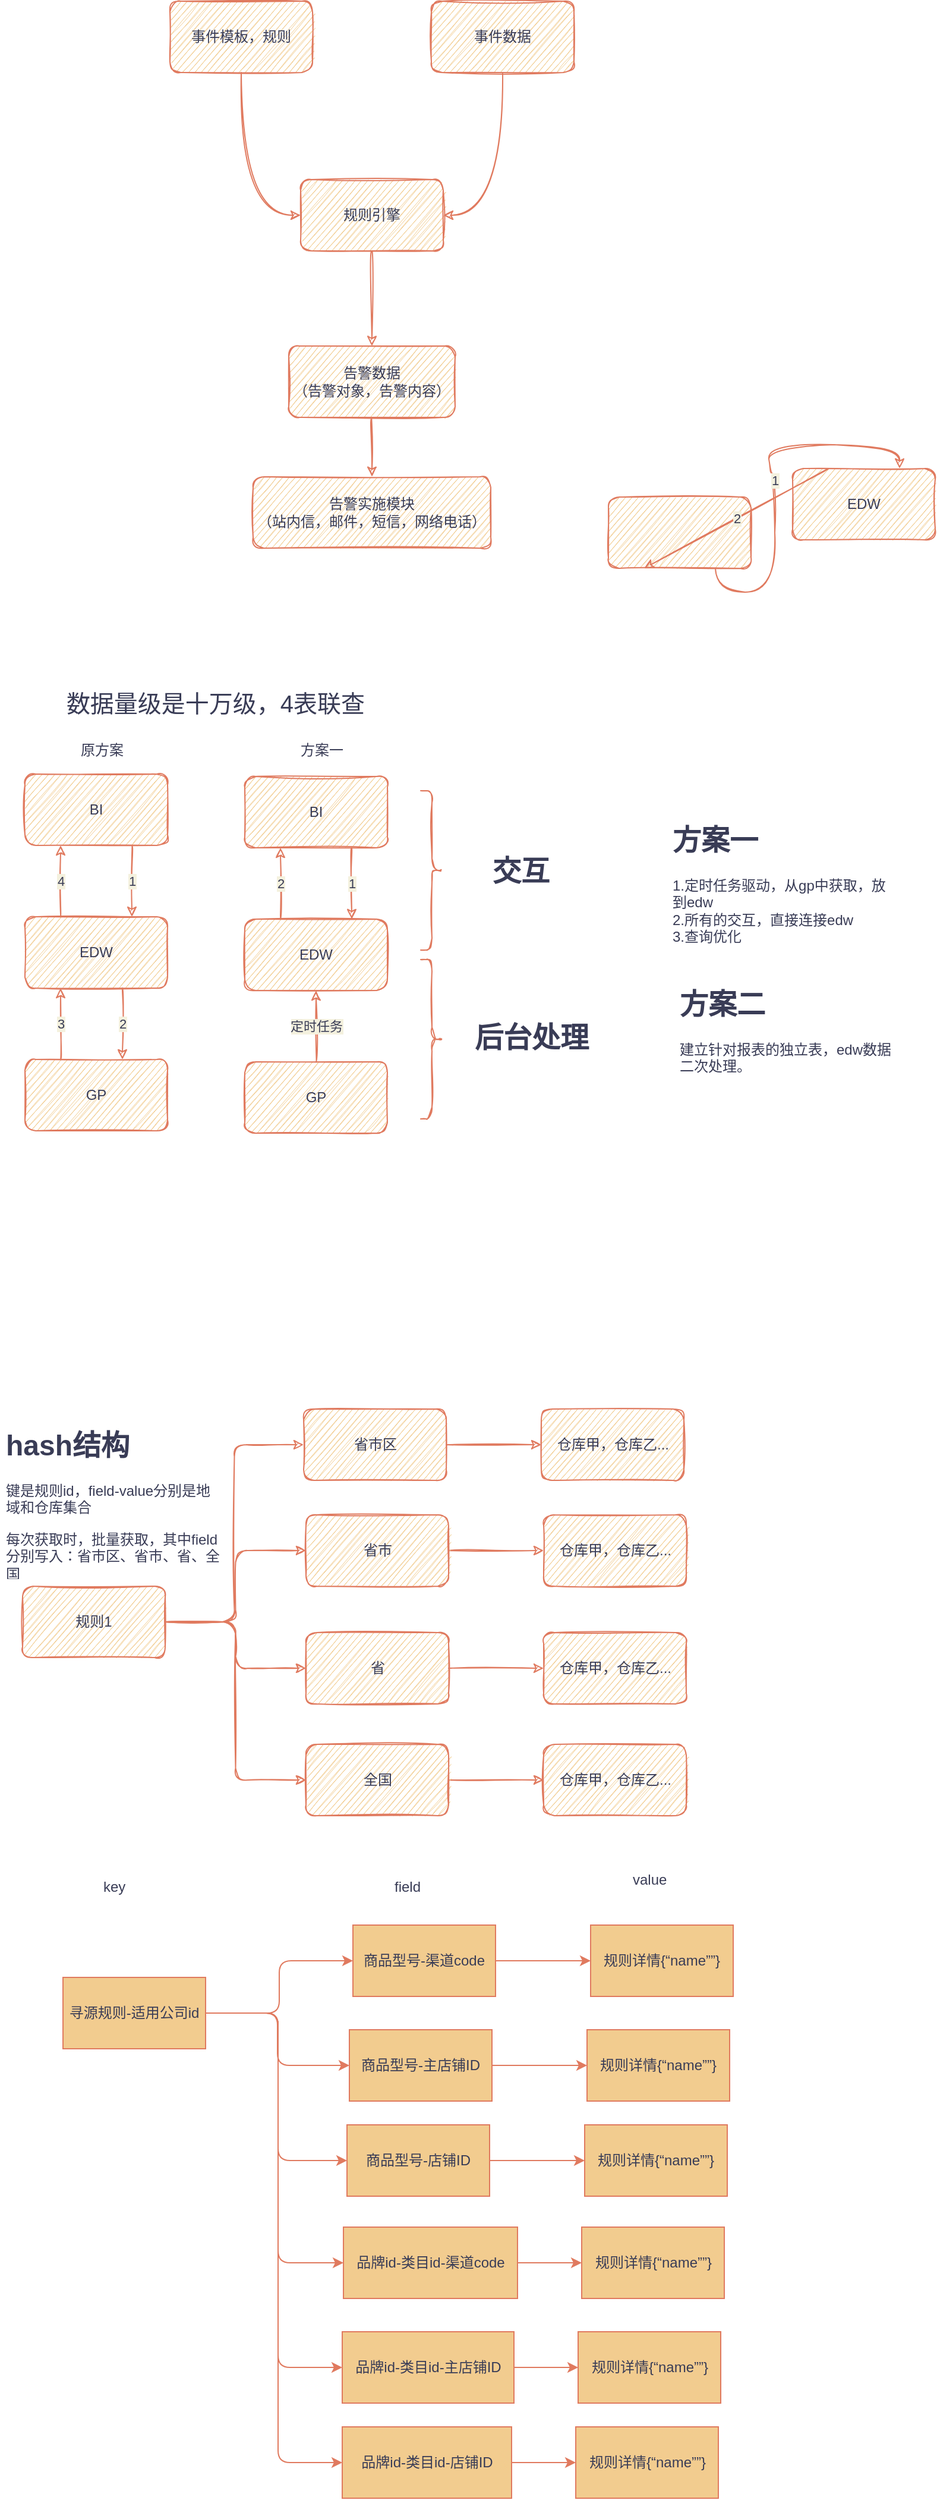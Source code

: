 <mxfile version="17.2.5" type="github"><diagram id="f7mvVDwatXp5H3-pYZ2H" name="Page-1"><mxGraphModel dx="1422" dy="794" grid="0" gridSize="10" guides="1" tooltips="1" connect="1" arrows="1" fold="1" page="0" pageScale="1" pageWidth="1169" pageHeight="827" background="none" math="0" shadow="0"><root><mxCell id="0"/><mxCell id="1" parent="0"/><mxCell id="0oY1bfBEPUNpBLDCL-Cd-3" value="" style="edgeStyle=orthogonalEdgeStyle;rounded=1;orthogonalLoop=1;jettySize=auto;html=1;entryX=0;entryY=0.5;entryDx=0;entryDy=0;curved=1;sketch=1;labelBackgroundColor=#F4F1DE;strokeColor=#E07A5F;fontColor=#393C56;" parent="1" source="0oY1bfBEPUNpBLDCL-Cd-1" target="0oY1bfBEPUNpBLDCL-Cd-2" edge="1"><mxGeometry relative="1" as="geometry"/></mxCell><mxCell id="0oY1bfBEPUNpBLDCL-Cd-1" value="事件模板，规则" style="rounded=1;whiteSpace=wrap;html=1;sketch=1;fillColor=#F2CC8F;strokeColor=#E07A5F;fontColor=#393C56;" parent="1" vertex="1"><mxGeometry x="160" y="200" width="120" height="60" as="geometry"/></mxCell><mxCell id="0oY1bfBEPUNpBLDCL-Cd-7" value="" style="edgeStyle=orthogonalEdgeStyle;rounded=1;orthogonalLoop=1;jettySize=auto;html=1;curved=1;sketch=1;labelBackgroundColor=#F4F1DE;strokeColor=#E07A5F;fontColor=#393C56;" parent="1" source="0oY1bfBEPUNpBLDCL-Cd-2" target="0oY1bfBEPUNpBLDCL-Cd-6" edge="1"><mxGeometry relative="1" as="geometry"/></mxCell><mxCell id="0oY1bfBEPUNpBLDCL-Cd-2" value="规则引擎" style="rounded=1;whiteSpace=wrap;html=1;sketch=1;fillColor=#F2CC8F;strokeColor=#E07A5F;fontColor=#393C56;" parent="1" vertex="1"><mxGeometry x="270" y="350" width="120" height="60" as="geometry"/></mxCell><mxCell id="0oY1bfBEPUNpBLDCL-Cd-5" style="edgeStyle=orthogonalEdgeStyle;rounded=1;orthogonalLoop=1;jettySize=auto;html=1;entryX=1;entryY=0.5;entryDx=0;entryDy=0;exitX=0.5;exitY=1;exitDx=0;exitDy=0;curved=1;sketch=1;labelBackgroundColor=#F4F1DE;strokeColor=#E07A5F;fontColor=#393C56;" parent="1" source="0oY1bfBEPUNpBLDCL-Cd-4" target="0oY1bfBEPUNpBLDCL-Cd-2" edge="1"><mxGeometry relative="1" as="geometry"><Array as="points"><mxPoint x="440" y="380"/></Array></mxGeometry></mxCell><mxCell id="0oY1bfBEPUNpBLDCL-Cd-4" value="事件数据" style="rounded=1;whiteSpace=wrap;html=1;sketch=1;fillColor=#F2CC8F;strokeColor=#E07A5F;fontColor=#393C56;" parent="1" vertex="1"><mxGeometry x="380" y="200" width="120" height="60" as="geometry"/></mxCell><mxCell id="0oY1bfBEPUNpBLDCL-Cd-11" value="" style="edgeStyle=orthogonalEdgeStyle;rounded=1;orthogonalLoop=1;jettySize=auto;html=1;curved=1;sketch=1;labelBackgroundColor=#F4F1DE;strokeColor=#E07A5F;fontColor=#393C56;" parent="1" source="0oY1bfBEPUNpBLDCL-Cd-6" target="0oY1bfBEPUNpBLDCL-Cd-10" edge="1"><mxGeometry relative="1" as="geometry"/></mxCell><mxCell id="0oY1bfBEPUNpBLDCL-Cd-6" value="告警数据&lt;br&gt;（告警对象，告警内容）" style="rounded=1;whiteSpace=wrap;html=1;sketch=1;fillColor=#F2CC8F;strokeColor=#E07A5F;fontColor=#393C56;" parent="1" vertex="1"><mxGeometry x="260" y="490" width="140" height="60" as="geometry"/></mxCell><mxCell id="0oY1bfBEPUNpBLDCL-Cd-10" value="告警实施模块&lt;br&gt;（站内信，邮件，短信，网络电话）" style="rounded=1;whiteSpace=wrap;html=1;sketch=1;fillColor=#F2CC8F;strokeColor=#E07A5F;fontColor=#393C56;" parent="1" vertex="1"><mxGeometry x="230" y="600" width="200" height="60" as="geometry"/></mxCell><mxCell id="v3eDrnVc3eGir0_yoPVx-4" value="1" style="edgeStyle=orthogonalEdgeStyle;rounded=1;orthogonalLoop=1;jettySize=auto;html=1;exitX=0.75;exitY=1;exitDx=0;exitDy=0;entryX=0.75;entryY=0;entryDx=0;entryDy=0;curved=1;sketch=1;labelBackgroundColor=#F4F1DE;strokeColor=#E07A5F;fontColor=#393C56;" parent="1" source="v3eDrnVc3eGir0_yoPVx-1" target="v3eDrnVc3eGir0_yoPVx-2" edge="1"><mxGeometry relative="1" as="geometry"/></mxCell><mxCell id="v3eDrnVc3eGir0_yoPVx-1" value="BI" style="rounded=1;whiteSpace=wrap;html=1;sketch=1;fillColor=#F2CC8F;strokeColor=#E07A5F;fontColor=#393C56;" parent="1" vertex="1"><mxGeometry x="223" y="852" width="120" height="60" as="geometry"/></mxCell><mxCell id="v3eDrnVc3eGir0_yoPVx-2" value="EDW" style="rounded=1;whiteSpace=wrap;html=1;sketch=1;fillColor=#F2CC8F;strokeColor=#E07A5F;fontColor=#393C56;" parent="1" vertex="1"><mxGeometry x="223" y="972" width="120" height="60" as="geometry"/></mxCell><mxCell id="v3eDrnVc3eGir0_yoPVx-3" value="GP" style="rounded=1;whiteSpace=wrap;html=1;sketch=1;fillColor=#F2CC8F;strokeColor=#E07A5F;fontColor=#393C56;" parent="1" vertex="1"><mxGeometry x="223" y="1092" width="120" height="60" as="geometry"/></mxCell><mxCell id="v3eDrnVc3eGir0_yoPVx-6" value="定时任务" style="endArrow=classic;html=1;rounded=1;entryX=0.5;entryY=1;entryDx=0;entryDy=0;exitX=0.5;exitY=0;exitDx=0;exitDy=0;curved=1;sketch=1;labelBackgroundColor=#F4F1DE;strokeColor=#E07A5F;fontColor=#393C56;" parent="1" source="v3eDrnVc3eGir0_yoPVx-3" target="v3eDrnVc3eGir0_yoPVx-2" edge="1"><mxGeometry width="50" height="50" relative="1" as="geometry"><mxPoint x="319" y="942" as="sourcePoint"/><mxPoint x="369" y="892" as="targetPoint"/></mxGeometry></mxCell><mxCell id="v3eDrnVc3eGir0_yoPVx-7" value="2" style="endArrow=classic;html=1;rounded=1;entryX=0.25;entryY=1;entryDx=0;entryDy=0;exitX=0.25;exitY=0;exitDx=0;exitDy=0;curved=1;sketch=1;labelBackgroundColor=#F4F1DE;strokeColor=#E07A5F;fontColor=#393C56;" parent="1" source="v3eDrnVc3eGir0_yoPVx-2" target="v3eDrnVc3eGir0_yoPVx-1" edge="1"><mxGeometry width="50" height="50" relative="1" as="geometry"><mxPoint x="263" y="1102" as="sourcePoint"/><mxPoint x="263" y="1052" as="targetPoint"/></mxGeometry></mxCell><mxCell id="v3eDrnVc3eGir0_yoPVx-9" value="" style="shape=curlyBracket;whiteSpace=wrap;html=1;rounded=1;flipH=1;sketch=1;fillColor=#F2CC8F;strokeColor=#E07A5F;fontColor=#393C56;" parent="1" vertex="1"><mxGeometry x="371" y="1006" width="19" height="134" as="geometry"/></mxCell><mxCell id="v3eDrnVc3eGir0_yoPVx-10" value="" style="shape=curlyBracket;whiteSpace=wrap;html=1;rounded=1;flipH=1;sketch=1;fillColor=#F2CC8F;strokeColor=#E07A5F;fontColor=#393C56;" parent="1" vertex="1"><mxGeometry x="371" y="864" width="19" height="134" as="geometry"/></mxCell><mxCell id="v3eDrnVc3eGir0_yoPVx-11" value="交互" style="text;strokeColor=none;fillColor=none;html=1;fontSize=24;fontStyle=1;verticalAlign=middle;align=center;rounded=1;sketch=1;fontColor=#393C56;" parent="1" vertex="1"><mxGeometry x="405" y="912" width="100" height="40" as="geometry"/></mxCell><mxCell id="v3eDrnVc3eGir0_yoPVx-12" value="后台处理" style="text;strokeColor=none;fillColor=none;html=1;fontSize=24;fontStyle=1;verticalAlign=middle;align=center;rounded=1;sketch=1;fontColor=#393C56;" parent="1" vertex="1"><mxGeometry x="414" y="1052" width="100" height="40" as="geometry"/></mxCell><mxCell id="v3eDrnVc3eGir0_yoPVx-13" value="1" style="edgeStyle=orthogonalEdgeStyle;rounded=1;orthogonalLoop=1;jettySize=auto;html=1;exitX=0.75;exitY=1;exitDx=0;exitDy=0;entryX=0.75;entryY=0;entryDx=0;entryDy=0;curved=1;sketch=1;labelBackgroundColor=#F4F1DE;strokeColor=#E07A5F;fontColor=#393C56;" parent="1" source="v3eDrnVc3eGir0_yoPVx-14" target="v3eDrnVc3eGir0_yoPVx-15" edge="1"><mxGeometry relative="1" as="geometry"/></mxCell><mxCell id="v3eDrnVc3eGir0_yoPVx-14" value="BI" style="rounded=1;whiteSpace=wrap;html=1;sketch=1;fillColor=#F2CC8F;strokeColor=#E07A5F;fontColor=#393C56;" parent="1" vertex="1"><mxGeometry x="38" y="850" width="120" height="60" as="geometry"/></mxCell><mxCell id="v3eDrnVc3eGir0_yoPVx-15" value="EDW" style="rounded=1;whiteSpace=wrap;html=1;sketch=1;fillColor=#F2CC8F;strokeColor=#E07A5F;fontColor=#393C56;" parent="1" vertex="1"><mxGeometry x="38" y="970" width="120" height="60" as="geometry"/></mxCell><mxCell id="v3eDrnVc3eGir0_yoPVx-16" value="GP" style="rounded=1;whiteSpace=wrap;html=1;sketch=1;fillColor=#F2CC8F;strokeColor=#E07A5F;fontColor=#393C56;" parent="1" vertex="1"><mxGeometry x="38" y="1090" width="120" height="60" as="geometry"/></mxCell><mxCell id="v3eDrnVc3eGir0_yoPVx-17" value="3" style="endArrow=classic;html=1;rounded=1;entryX=0.25;entryY=1;entryDx=0;entryDy=0;exitX=0.25;exitY=0;exitDx=0;exitDy=0;curved=1;sketch=1;labelBackgroundColor=#F4F1DE;strokeColor=#E07A5F;fontColor=#393C56;" parent="1" source="v3eDrnVc3eGir0_yoPVx-16" target="v3eDrnVc3eGir0_yoPVx-15" edge="1"><mxGeometry width="50" height="50" relative="1" as="geometry"><mxPoint x="134" y="940" as="sourcePoint"/><mxPoint x="184" y="890" as="targetPoint"/><Array as="points"/></mxGeometry></mxCell><mxCell id="v3eDrnVc3eGir0_yoPVx-18" value="4" style="endArrow=classic;html=1;rounded=1;entryX=0.25;entryY=1;entryDx=0;entryDy=0;exitX=0.25;exitY=0;exitDx=0;exitDy=0;curved=1;sketch=1;labelBackgroundColor=#F4F1DE;strokeColor=#E07A5F;fontColor=#393C56;" parent="1" source="v3eDrnVc3eGir0_yoPVx-15" target="v3eDrnVc3eGir0_yoPVx-14" edge="1"><mxGeometry width="50" height="50" relative="1" as="geometry"><mxPoint x="78" y="1100" as="sourcePoint"/><mxPoint x="78" y="1050" as="targetPoint"/></mxGeometry></mxCell><mxCell id="v3eDrnVc3eGir0_yoPVx-19" value="2" style="edgeStyle=orthogonalEdgeStyle;rounded=1;orthogonalLoop=1;jettySize=auto;html=1;exitX=0.75;exitY=1;exitDx=0;exitDy=0;entryX=0.75;entryY=0;entryDx=0;entryDy=0;curved=1;sketch=1;labelBackgroundColor=#F4F1DE;strokeColor=#E07A5F;fontColor=#393C56;" parent="1" edge="1"><mxGeometry relative="1" as="geometry"><mxPoint x="120" y="1030" as="sourcePoint"/><mxPoint x="120" y="1090" as="targetPoint"/></mxGeometry></mxCell><mxCell id="v3eDrnVc3eGir0_yoPVx-20" value="1" style="edgeStyle=orthogonalEdgeStyle;rounded=1;orthogonalLoop=1;jettySize=auto;html=1;exitX=0.75;exitY=1;exitDx=0;exitDy=0;entryX=0.75;entryY=0;entryDx=0;entryDy=0;curved=1;sketch=1;labelBackgroundColor=#F4F1DE;strokeColor=#E07A5F;fontColor=#393C56;" parent="1" source="v3eDrnVc3eGir0_yoPVx-21" target="v3eDrnVc3eGir0_yoPVx-22" edge="1"><mxGeometry relative="1" as="geometry"/></mxCell><mxCell id="v3eDrnVc3eGir0_yoPVx-21" value="" style="rounded=1;whiteSpace=wrap;html=1;sketch=1;fillColor=#F2CC8F;strokeColor=#E07A5F;fontColor=#393C56;" parent="1" vertex="1"><mxGeometry x="529" y="617" width="120" height="60" as="geometry"/></mxCell><mxCell id="v3eDrnVc3eGir0_yoPVx-22" value="EDW" style="rounded=1;whiteSpace=wrap;html=1;sketch=1;fillColor=#F2CC8F;strokeColor=#E07A5F;fontColor=#393C56;" parent="1" vertex="1"><mxGeometry x="684" y="593" width="120" height="60" as="geometry"/></mxCell><mxCell id="v3eDrnVc3eGir0_yoPVx-23" value="2" style="endArrow=classic;html=1;rounded=1;entryX=0.25;entryY=1;entryDx=0;entryDy=0;exitX=0.25;exitY=0;exitDx=0;exitDy=0;curved=1;sketch=1;labelBackgroundColor=#F4F1DE;strokeColor=#E07A5F;fontColor=#393C56;" parent="1" source="v3eDrnVc3eGir0_yoPVx-22" target="v3eDrnVc3eGir0_yoPVx-21" edge="1"><mxGeometry width="50" height="50" relative="1" as="geometry"><mxPoint x="732" y="938" as="sourcePoint"/><mxPoint x="732" y="888" as="targetPoint"/></mxGeometry></mxCell><mxCell id="v3eDrnVc3eGir0_yoPVx-24" value="数据量级是十万级，4表联查" style="text;html=1;strokeColor=none;fillColor=none;align=center;verticalAlign=middle;whiteSpace=wrap;rounded=1;fontSize=20;sketch=1;fontColor=#393C56;" parent="1" vertex="1"><mxGeometry x="45" y="775" width="307" height="30" as="geometry"/></mxCell><mxCell id="v3eDrnVc3eGir0_yoPVx-29" value="&lt;h1&gt;方案一&lt;/h1&gt;&lt;span&gt;1.&lt;/span&gt;定时任务驱动，从gp中获取，放到edw&lt;br&gt;&lt;span&gt;2.&lt;/span&gt;所有的交互，直接连接edw&lt;br&gt;3.查询优化" style="text;html=1;strokeColor=none;fillColor=none;spacing=5;spacingTop=-20;whiteSpace=wrap;overflow=hidden;rounded=1;sketch=1;fontColor=#393C56;" parent="1" vertex="1"><mxGeometry x="578" y="886" width="190" height="120" as="geometry"/></mxCell><mxCell id="v3eDrnVc3eGir0_yoPVx-30" value="&lt;h1&gt;方案二&lt;/h1&gt;&lt;span&gt;建立针对报表的独立表，edw数据二次处理。&lt;br&gt;&lt;br&gt;&lt;/span&gt;" style="text;html=1;strokeColor=none;fillColor=none;spacing=5;spacingTop=-20;whiteSpace=wrap;overflow=hidden;rounded=1;sketch=1;fontColor=#393C56;" parent="1" vertex="1"><mxGeometry x="584" y="1024" width="190" height="88" as="geometry"/></mxCell><mxCell id="v3eDrnVc3eGir0_yoPVx-31" value="原方案" style="text;html=1;strokeColor=none;fillColor=none;align=center;verticalAlign=middle;whiteSpace=wrap;rounded=1;sketch=1;fontColor=#393C56;" parent="1" vertex="1"><mxGeometry x="73" y="815" width="60" height="30" as="geometry"/></mxCell><mxCell id="v3eDrnVc3eGir0_yoPVx-32" value="方案一" style="text;html=1;strokeColor=none;fillColor=none;align=center;verticalAlign=middle;whiteSpace=wrap;rounded=1;sketch=1;fontColor=#393C56;" parent="1" vertex="1"><mxGeometry x="258" y="815" width="60" height="30" as="geometry"/></mxCell><mxCell id="vUQiSRA3Beli3oyLW2xz-4" value="" style="edgeStyle=orthogonalEdgeStyle;rounded=1;orthogonalLoop=1;jettySize=auto;html=1;sketch=1;labelBackgroundColor=#F4F1DE;strokeColor=#E07A5F;fontColor=#393C56;" parent="1" source="vUQiSRA3Beli3oyLW2xz-1" target="vUQiSRA3Beli3oyLW2xz-3" edge="1"><mxGeometry relative="1" as="geometry"/></mxCell><mxCell id="vUQiSRA3Beli3oyLW2xz-1" value="省市区" style="rounded=1;whiteSpace=wrap;html=1;sketch=1;fillColor=#F2CC8F;strokeColor=#E07A5F;fontColor=#393C56;" parent="1" vertex="1"><mxGeometry x="272.5" y="1384" width="120" height="60" as="geometry"/></mxCell><mxCell id="vUQiSRA3Beli3oyLW2xz-3" value="仓库甲，仓库乙..." style="whiteSpace=wrap;html=1;rounded=1;sketch=1;fillColor=#F2CC8F;strokeColor=#E07A5F;fontColor=#393C56;" parent="1" vertex="1"><mxGeometry x="472.5" y="1384" width="120" height="60" as="geometry"/></mxCell><mxCell id="vUQiSRA3Beli3oyLW2xz-5" value="" style="edgeStyle=orthogonalEdgeStyle;rounded=1;orthogonalLoop=1;jettySize=auto;html=1;sketch=1;labelBackgroundColor=#F4F1DE;strokeColor=#E07A5F;fontColor=#393C56;" parent="1" source="vUQiSRA3Beli3oyLW2xz-6" target="vUQiSRA3Beli3oyLW2xz-7" edge="1"><mxGeometry relative="1" as="geometry"/></mxCell><mxCell id="vUQiSRA3Beli3oyLW2xz-6" value="省市" style="rounded=1;whiteSpace=wrap;html=1;sketch=1;fillColor=#F2CC8F;strokeColor=#E07A5F;fontColor=#393C56;" parent="1" vertex="1"><mxGeometry x="274.5" y="1473" width="120" height="60" as="geometry"/></mxCell><mxCell id="vUQiSRA3Beli3oyLW2xz-7" value="仓库甲，仓库乙..." style="whiteSpace=wrap;html=1;rounded=1;sketch=1;fillColor=#F2CC8F;strokeColor=#E07A5F;fontColor=#393C56;" parent="1" vertex="1"><mxGeometry x="474.5" y="1473" width="120" height="60" as="geometry"/></mxCell><mxCell id="vUQiSRA3Beli3oyLW2xz-8" value="" style="edgeStyle=orthogonalEdgeStyle;rounded=1;orthogonalLoop=1;jettySize=auto;html=1;sketch=1;labelBackgroundColor=#F4F1DE;strokeColor=#E07A5F;fontColor=#393C56;" parent="1" source="vUQiSRA3Beli3oyLW2xz-9" target="vUQiSRA3Beli3oyLW2xz-10" edge="1"><mxGeometry relative="1" as="geometry"/></mxCell><mxCell id="vUQiSRA3Beli3oyLW2xz-9" value="省" style="rounded=1;whiteSpace=wrap;html=1;sketch=1;fillColor=#F2CC8F;strokeColor=#E07A5F;fontColor=#393C56;" parent="1" vertex="1"><mxGeometry x="274.5" y="1572" width="120" height="60" as="geometry"/></mxCell><mxCell id="vUQiSRA3Beli3oyLW2xz-10" value="仓库甲，仓库乙..." style="whiteSpace=wrap;html=1;rounded=1;sketch=1;fillColor=#F2CC8F;strokeColor=#E07A5F;fontColor=#393C56;" parent="1" vertex="1"><mxGeometry x="474.5" y="1572" width="120" height="60" as="geometry"/></mxCell><mxCell id="vUQiSRA3Beli3oyLW2xz-11" value="" style="edgeStyle=orthogonalEdgeStyle;rounded=1;orthogonalLoop=1;jettySize=auto;html=1;sketch=1;labelBackgroundColor=#F4F1DE;strokeColor=#E07A5F;fontColor=#393C56;" parent="1" source="vUQiSRA3Beli3oyLW2xz-12" target="vUQiSRA3Beli3oyLW2xz-13" edge="1"><mxGeometry relative="1" as="geometry"/></mxCell><mxCell id="vUQiSRA3Beli3oyLW2xz-12" value="全国" style="rounded=1;whiteSpace=wrap;html=1;sketch=1;fillColor=#F2CC8F;strokeColor=#E07A5F;fontColor=#393C56;" parent="1" vertex="1"><mxGeometry x="274.5" y="1666" width="120" height="60" as="geometry"/></mxCell><mxCell id="vUQiSRA3Beli3oyLW2xz-13" value="仓库甲，仓库乙..." style="whiteSpace=wrap;html=1;rounded=1;sketch=1;fillColor=#F2CC8F;strokeColor=#E07A5F;fontColor=#393C56;" parent="1" vertex="1"><mxGeometry x="474.5" y="1666" width="120" height="60" as="geometry"/></mxCell><mxCell id="vUQiSRA3Beli3oyLW2xz-15" style="edgeStyle=orthogonalEdgeStyle;rounded=1;orthogonalLoop=1;jettySize=auto;html=1;entryX=0;entryY=0.5;entryDx=0;entryDy=0;sketch=1;labelBackgroundColor=#F4F1DE;strokeColor=#E07A5F;fontColor=#393C56;" parent="1" source="vUQiSRA3Beli3oyLW2xz-14" target="vUQiSRA3Beli3oyLW2xz-1" edge="1"><mxGeometry relative="1" as="geometry"/></mxCell><mxCell id="vUQiSRA3Beli3oyLW2xz-17" style="edgeStyle=orthogonalEdgeStyle;rounded=1;orthogonalLoop=1;jettySize=auto;html=1;sketch=1;labelBackgroundColor=#F4F1DE;strokeColor=#E07A5F;fontColor=#393C56;" parent="1" source="vUQiSRA3Beli3oyLW2xz-14" target="vUQiSRA3Beli3oyLW2xz-9" edge="1"><mxGeometry relative="1" as="geometry"/></mxCell><mxCell id="vUQiSRA3Beli3oyLW2xz-18" style="edgeStyle=orthogonalEdgeStyle;rounded=1;orthogonalLoop=1;jettySize=auto;html=1;entryX=0;entryY=0.5;entryDx=0;entryDy=0;sketch=1;labelBackgroundColor=#F4F1DE;strokeColor=#E07A5F;fontColor=#393C56;" parent="1" source="vUQiSRA3Beli3oyLW2xz-14" target="vUQiSRA3Beli3oyLW2xz-12" edge="1"><mxGeometry relative="1" as="geometry"/></mxCell><mxCell id="vUQiSRA3Beli3oyLW2xz-14" value="规则1" style="rounded=1;whiteSpace=wrap;html=1;sketch=1;fillColor=#F2CC8F;strokeColor=#E07A5F;fontColor=#393C56;" parent="1" vertex="1"><mxGeometry x="36" y="1533" width="120" height="60" as="geometry"/></mxCell><mxCell id="vUQiSRA3Beli3oyLW2xz-16" style="edgeStyle=orthogonalEdgeStyle;rounded=1;orthogonalLoop=1;jettySize=auto;html=1;entryX=0;entryY=0.5;entryDx=0;entryDy=0;exitX=1;exitY=0.5;exitDx=0;exitDy=0;sketch=1;labelBackgroundColor=#F4F1DE;strokeColor=#E07A5F;fontColor=#393C56;" parent="1" source="vUQiSRA3Beli3oyLW2xz-14" target="vUQiSRA3Beli3oyLW2xz-6" edge="1"><mxGeometry relative="1" as="geometry"><mxPoint x="211.5" y="1594" as="sourcePoint"/><mxPoint x="282.5" y="1424" as="targetPoint"/></mxGeometry></mxCell><mxCell id="vUQiSRA3Beli3oyLW2xz-19" value="&lt;h1&gt;hash结构&lt;/h1&gt;&lt;p&gt;键是规则id，field-value分别是地域和仓库集合&lt;/p&gt;&lt;p&gt;每次获取时，批量获取，其中field分别写入：省市区、省市、省、全国&lt;/p&gt;" style="text;html=1;strokeColor=none;fillColor=none;spacing=5;spacingTop=-20;whiteSpace=wrap;overflow=hidden;rounded=1;sketch=1;fontColor=#393C56;" parent="1" vertex="1"><mxGeometry x="17" y="1395" width="190" height="132" as="geometry"/></mxCell><mxCell id="vUQiSRA3Beli3oyLW2xz-22" value="" style="edgeStyle=orthogonalEdgeStyle;curved=0;rounded=1;sketch=0;orthogonalLoop=1;jettySize=auto;html=1;fontColor=#393C56;strokeColor=#E07A5F;fillColor=#F2CC8F;" parent="1" source="vUQiSRA3Beli3oyLW2xz-20" target="vUQiSRA3Beli3oyLW2xz-21" edge="1"><mxGeometry relative="1" as="geometry"/></mxCell><mxCell id="vUQiSRA3Beli3oyLW2xz-40" style="edgeStyle=orthogonalEdgeStyle;curved=0;rounded=1;sketch=0;orthogonalLoop=1;jettySize=auto;html=1;fontColor=#393C56;strokeColor=#E07A5F;fillColor=#F2CC8F;" parent="1" source="vUQiSRA3Beli3oyLW2xz-20" target="vUQiSRA3Beli3oyLW2xz-26" edge="1"><mxGeometry relative="1" as="geometry"/></mxCell><mxCell id="vUQiSRA3Beli3oyLW2xz-41" style="edgeStyle=orthogonalEdgeStyle;curved=0;rounded=1;sketch=0;orthogonalLoop=1;jettySize=auto;html=1;entryX=0;entryY=0.5;entryDx=0;entryDy=0;fontColor=#393C56;strokeColor=#E07A5F;fillColor=#F2CC8F;" parent="1" source="vUQiSRA3Beli3oyLW2xz-20" target="vUQiSRA3Beli3oyLW2xz-29" edge="1"><mxGeometry relative="1" as="geometry"><Array as="points"><mxPoint x="251" y="1892"/><mxPoint x="251" y="2016"/></Array></mxGeometry></mxCell><mxCell id="vUQiSRA3Beli3oyLW2xz-42" style="edgeStyle=orthogonalEdgeStyle;curved=0;rounded=1;sketch=0;orthogonalLoop=1;jettySize=auto;html=1;entryX=0;entryY=0.5;entryDx=0;entryDy=0;fontColor=#393C56;strokeColor=#E07A5F;fillColor=#F2CC8F;" parent="1" source="vUQiSRA3Beli3oyLW2xz-20" target="vUQiSRA3Beli3oyLW2xz-32" edge="1"><mxGeometry relative="1" as="geometry"><Array as="points"><mxPoint x="251" y="1892"/><mxPoint x="251" y="2102"/></Array></mxGeometry></mxCell><mxCell id="vUQiSRA3Beli3oyLW2xz-43" style="edgeStyle=orthogonalEdgeStyle;curved=0;rounded=1;sketch=0;orthogonalLoop=1;jettySize=auto;html=1;entryX=0;entryY=0.5;entryDx=0;entryDy=0;fontColor=#393C56;strokeColor=#E07A5F;fillColor=#F2CC8F;" parent="1" source="vUQiSRA3Beli3oyLW2xz-20" target="vUQiSRA3Beli3oyLW2xz-35" edge="1"><mxGeometry relative="1" as="geometry"><Array as="points"><mxPoint x="251" y="1892"/><mxPoint x="251" y="2190"/></Array></mxGeometry></mxCell><mxCell id="vUQiSRA3Beli3oyLW2xz-44" style="edgeStyle=orthogonalEdgeStyle;curved=0;rounded=1;sketch=0;orthogonalLoop=1;jettySize=auto;html=1;entryX=0;entryY=0.5;entryDx=0;entryDy=0;fontColor=#393C56;strokeColor=#E07A5F;fillColor=#F2CC8F;" parent="1" source="vUQiSRA3Beli3oyLW2xz-20" target="vUQiSRA3Beli3oyLW2xz-38" edge="1"><mxGeometry relative="1" as="geometry"><Array as="points"><mxPoint x="251" y="1892"/><mxPoint x="251" y="2270"/></Array></mxGeometry></mxCell><mxCell id="vUQiSRA3Beli3oyLW2xz-20" value="寻源规则-适用公司id" style="rounded=0;whiteSpace=wrap;html=1;sketch=0;fontColor=#393C56;strokeColor=#E07A5F;fillColor=#F2CC8F;" parent="1" vertex="1"><mxGeometry x="70" y="1862" width="120" height="60" as="geometry"/></mxCell><mxCell id="vUQiSRA3Beli3oyLW2xz-24" value="" style="edgeStyle=orthogonalEdgeStyle;curved=0;rounded=1;sketch=0;orthogonalLoop=1;jettySize=auto;html=1;fontColor=#393C56;strokeColor=#E07A5F;fillColor=#F2CC8F;" parent="1" source="vUQiSRA3Beli3oyLW2xz-21" target="vUQiSRA3Beli3oyLW2xz-23" edge="1"><mxGeometry relative="1" as="geometry"/></mxCell><mxCell id="vUQiSRA3Beli3oyLW2xz-21" value="商品型号-渠道code" style="rounded=0;whiteSpace=wrap;html=1;sketch=0;fontColor=#393C56;strokeColor=#E07A5F;fillColor=#F2CC8F;" parent="1" vertex="1"><mxGeometry x="314" y="1818" width="120" height="60" as="geometry"/></mxCell><mxCell id="vUQiSRA3Beli3oyLW2xz-23" value="规则详情{“name””}" style="rounded=0;whiteSpace=wrap;html=1;sketch=0;fontColor=#393C56;strokeColor=#E07A5F;fillColor=#F2CC8F;" parent="1" vertex="1"><mxGeometry x="514" y="1818" width="120" height="60" as="geometry"/></mxCell><mxCell id="vUQiSRA3Beli3oyLW2xz-25" value="" style="edgeStyle=orthogonalEdgeStyle;curved=0;rounded=1;sketch=0;orthogonalLoop=1;jettySize=auto;html=1;fontColor=#393C56;strokeColor=#E07A5F;fillColor=#F2CC8F;" parent="1" source="vUQiSRA3Beli3oyLW2xz-26" target="vUQiSRA3Beli3oyLW2xz-27" edge="1"><mxGeometry relative="1" as="geometry"/></mxCell><mxCell id="vUQiSRA3Beli3oyLW2xz-26" value="商品型号-主店铺ID" style="rounded=0;whiteSpace=wrap;html=1;sketch=0;fontColor=#393C56;strokeColor=#E07A5F;fillColor=#F2CC8F;" parent="1" vertex="1"><mxGeometry x="311" y="1906" width="120" height="60" as="geometry"/></mxCell><mxCell id="vUQiSRA3Beli3oyLW2xz-27" value="规则详情{“name””}" style="rounded=0;whiteSpace=wrap;html=1;sketch=0;fontColor=#393C56;strokeColor=#E07A5F;fillColor=#F2CC8F;" parent="1" vertex="1"><mxGeometry x="511" y="1906" width="120" height="60" as="geometry"/></mxCell><mxCell id="vUQiSRA3Beli3oyLW2xz-28" value="" style="edgeStyle=orthogonalEdgeStyle;curved=0;rounded=1;sketch=0;orthogonalLoop=1;jettySize=auto;html=1;fontColor=#393C56;strokeColor=#E07A5F;fillColor=#F2CC8F;" parent="1" source="vUQiSRA3Beli3oyLW2xz-29" target="vUQiSRA3Beli3oyLW2xz-30" edge="1"><mxGeometry relative="1" as="geometry"/></mxCell><mxCell id="vUQiSRA3Beli3oyLW2xz-29" value="商品型号-店铺ID" style="rounded=0;whiteSpace=wrap;html=1;sketch=0;fontColor=#393C56;strokeColor=#E07A5F;fillColor=#F2CC8F;" parent="1" vertex="1"><mxGeometry x="309" y="1986" width="120" height="60" as="geometry"/></mxCell><mxCell id="vUQiSRA3Beli3oyLW2xz-30" value="规则详情{“name””}" style="rounded=0;whiteSpace=wrap;html=1;sketch=0;fontColor=#393C56;strokeColor=#E07A5F;fillColor=#F2CC8F;" parent="1" vertex="1"><mxGeometry x="509" y="1986" width="120" height="60" as="geometry"/></mxCell><mxCell id="vUQiSRA3Beli3oyLW2xz-31" value="" style="edgeStyle=orthogonalEdgeStyle;curved=0;rounded=1;sketch=0;orthogonalLoop=1;jettySize=auto;html=1;fontColor=#393C56;strokeColor=#E07A5F;fillColor=#F2CC8F;" parent="1" source="vUQiSRA3Beli3oyLW2xz-32" target="vUQiSRA3Beli3oyLW2xz-33" edge="1"><mxGeometry relative="1" as="geometry"/></mxCell><mxCell id="vUQiSRA3Beli3oyLW2xz-32" value="品牌id-类目id-渠道code" style="rounded=0;whiteSpace=wrap;html=1;sketch=0;fontColor=#393C56;strokeColor=#E07A5F;fillColor=#F2CC8F;" parent="1" vertex="1"><mxGeometry x="306" y="2072" width="146.5" height="60" as="geometry"/></mxCell><mxCell id="vUQiSRA3Beli3oyLW2xz-33" value="规则详情{“name””}" style="rounded=0;whiteSpace=wrap;html=1;sketch=0;fontColor=#393C56;strokeColor=#E07A5F;fillColor=#F2CC8F;" parent="1" vertex="1"><mxGeometry x="506.5" y="2072" width="120" height="60" as="geometry"/></mxCell><mxCell id="vUQiSRA3Beli3oyLW2xz-34" value="" style="edgeStyle=orthogonalEdgeStyle;curved=0;rounded=1;sketch=0;orthogonalLoop=1;jettySize=auto;html=1;fontColor=#393C56;strokeColor=#E07A5F;fillColor=#F2CC8F;" parent="1" source="vUQiSRA3Beli3oyLW2xz-35" target="vUQiSRA3Beli3oyLW2xz-36" edge="1"><mxGeometry relative="1" as="geometry"/></mxCell><mxCell id="vUQiSRA3Beli3oyLW2xz-35" value="品牌id-类目id-主店铺ID" style="rounded=0;whiteSpace=wrap;html=1;sketch=0;fontColor=#393C56;strokeColor=#E07A5F;fillColor=#F2CC8F;" parent="1" vertex="1"><mxGeometry x="305" y="2160" width="144.5" height="60" as="geometry"/></mxCell><mxCell id="vUQiSRA3Beli3oyLW2xz-36" value="规则详情{“name””}" style="rounded=0;whiteSpace=wrap;html=1;sketch=0;fontColor=#393C56;strokeColor=#E07A5F;fillColor=#F2CC8F;" parent="1" vertex="1"><mxGeometry x="503.5" y="2160" width="120" height="60" as="geometry"/></mxCell><mxCell id="vUQiSRA3Beli3oyLW2xz-37" value="" style="edgeStyle=orthogonalEdgeStyle;curved=0;rounded=1;sketch=0;orthogonalLoop=1;jettySize=auto;html=1;fontColor=#393C56;strokeColor=#E07A5F;fillColor=#F2CC8F;" parent="1" source="vUQiSRA3Beli3oyLW2xz-38" target="vUQiSRA3Beli3oyLW2xz-39" edge="1"><mxGeometry relative="1" as="geometry"/></mxCell><mxCell id="vUQiSRA3Beli3oyLW2xz-38" value="品牌id-类目id-店铺ID" style="rounded=0;whiteSpace=wrap;html=1;sketch=0;fontColor=#393C56;strokeColor=#E07A5F;fillColor=#F2CC8F;" parent="1" vertex="1"><mxGeometry x="305" y="2240" width="142.5" height="60" as="geometry"/></mxCell><mxCell id="vUQiSRA3Beli3oyLW2xz-39" value="规则详情{“name””}" style="rounded=0;whiteSpace=wrap;html=1;sketch=0;fontColor=#393C56;strokeColor=#E07A5F;fillColor=#F2CC8F;" parent="1" vertex="1"><mxGeometry x="501.5" y="2240" width="120" height="60" as="geometry"/></mxCell><mxCell id="vUQiSRA3Beli3oyLW2xz-45" value="field" style="text;strokeColor=none;fillColor=none;align=left;verticalAlign=middle;spacingLeft=4;spacingRight=4;overflow=hidden;points=[[0,0.5],[1,0.5]];portConstraint=eastwest;rotatable=0;rounded=0;sketch=0;fontColor=#393C56;" parent="1" vertex="1"><mxGeometry x="343" y="1770" width="80" height="30" as="geometry"/></mxCell><mxCell id="vUQiSRA3Beli3oyLW2xz-46" value="value" style="text;strokeColor=none;fillColor=none;align=left;verticalAlign=middle;spacingLeft=4;spacingRight=4;overflow=hidden;points=[[0,0.5],[1,0.5]];portConstraint=eastwest;rotatable=0;rounded=0;sketch=0;fontColor=#393C56;" parent="1" vertex="1"><mxGeometry x="543.5" y="1764" width="80" height="30" as="geometry"/></mxCell><mxCell id="vUQiSRA3Beli3oyLW2xz-47" value="key" style="text;strokeColor=none;fillColor=none;align=left;verticalAlign=middle;spacingLeft=4;spacingRight=4;overflow=hidden;points=[[0,0.5],[1,0.5]];portConstraint=eastwest;rotatable=0;rounded=0;sketch=0;fontColor=#393C56;" parent="1" vertex="1"><mxGeometry x="98" y="1770" width="80" height="30" as="geometry"/></mxCell></root></mxGraphModel></diagram></mxfile>
